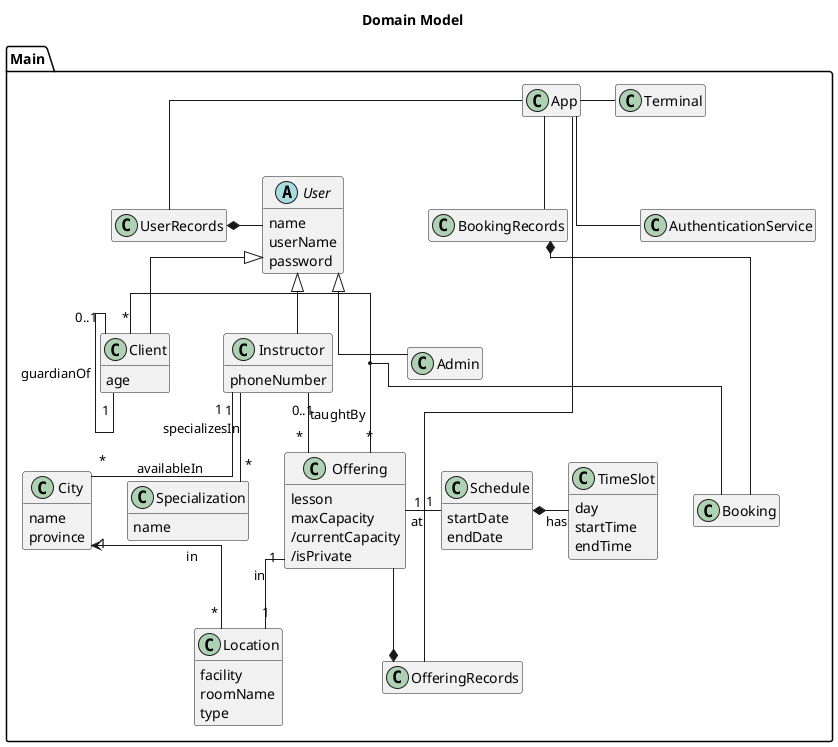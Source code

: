 @startuml Domain Model
title Domain Model

hide empty members
skinparam linetype ortho

package Main {
    class Terminal {}
    class App {}
    class AuthenticationService {}

    class UserRecords {}
    abstract User {
        name
        userName
        password
    }
    class Client {
        age
    }
    class Specialization {
        name
    }
    class Instructor {
        phoneNumber
    }
    class Admin {}

    class OfferingRecords {}
    class Offering {
        lesson
        maxCapacity
        /currentCapacity
        /isPrivate
    }

    class City {
        name
        province
    }
    class Location {
        facility
        roomName
        type
    }

    class Schedule {
        startDate
        endDate
    }
    class TimeSlot {
        day
        startTime
        endTime
    }

    class BookingRecords {}
    class Booking {}

    App - Terminal
    App -- AuthenticationService
    App -- UserRecords
    App -- OfferingRecords
    App -- BookingRecords

    User <|-- Client
    User <|-- Instructor
    User <|-- Admin

    UserRecords *- User 

    Location "*" -up-> "1" City: in

    Schedule *- TimeSlot: has

    Offering --* OfferingRecords
    Offering "1" - "1" Schedule: at
    Offering "1" -- "1" Location: in

    Instructor "1" -- "*" Specialization: specializesIn
    Instructor "1" -- "*" City: availableIn
    Instructor "0..1" -- "*" Offering: taughtBy

    Client "*" - "*" Offering
    Client "0..1" -- "1" Client: guardianOf

    (Client, Offering) -- Booking
    Booking -left-* BookingRecords
}
@enduml